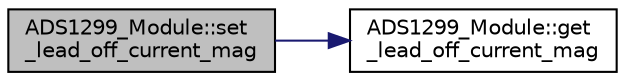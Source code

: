 digraph "ADS1299_Module::set_lead_off_current_mag"
{
 // LATEX_PDF_SIZE
  edge [fontname="Helvetica",fontsize="10",labelfontname="Helvetica",labelfontsize="10"];
  node [fontname="Helvetica",fontsize="10",shape=record];
  rankdir="LR";
  Node1 [label="ADS1299_Module::set\l_lead_off_current_mag",height=0.2,width=0.4,color="black", fillcolor="grey75", style="filled", fontcolor="black",tooltip="Sets the lead-off current (like Amps) magnitude."];
  Node1 -> Node2 [color="midnightblue",fontsize="10",style="solid",fontname="Helvetica"];
  Node2 [label="ADS1299_Module::get\l_lead_off_current_mag",height=0.2,width=0.4,color="black", fillcolor="white", style="filled",URL="$class_a_d_s1299___module.html#aa0a020cf2070d85e5c710266761bb1fd",tooltip="Gets the lead-off current (like Amps) magnitude."];
}
